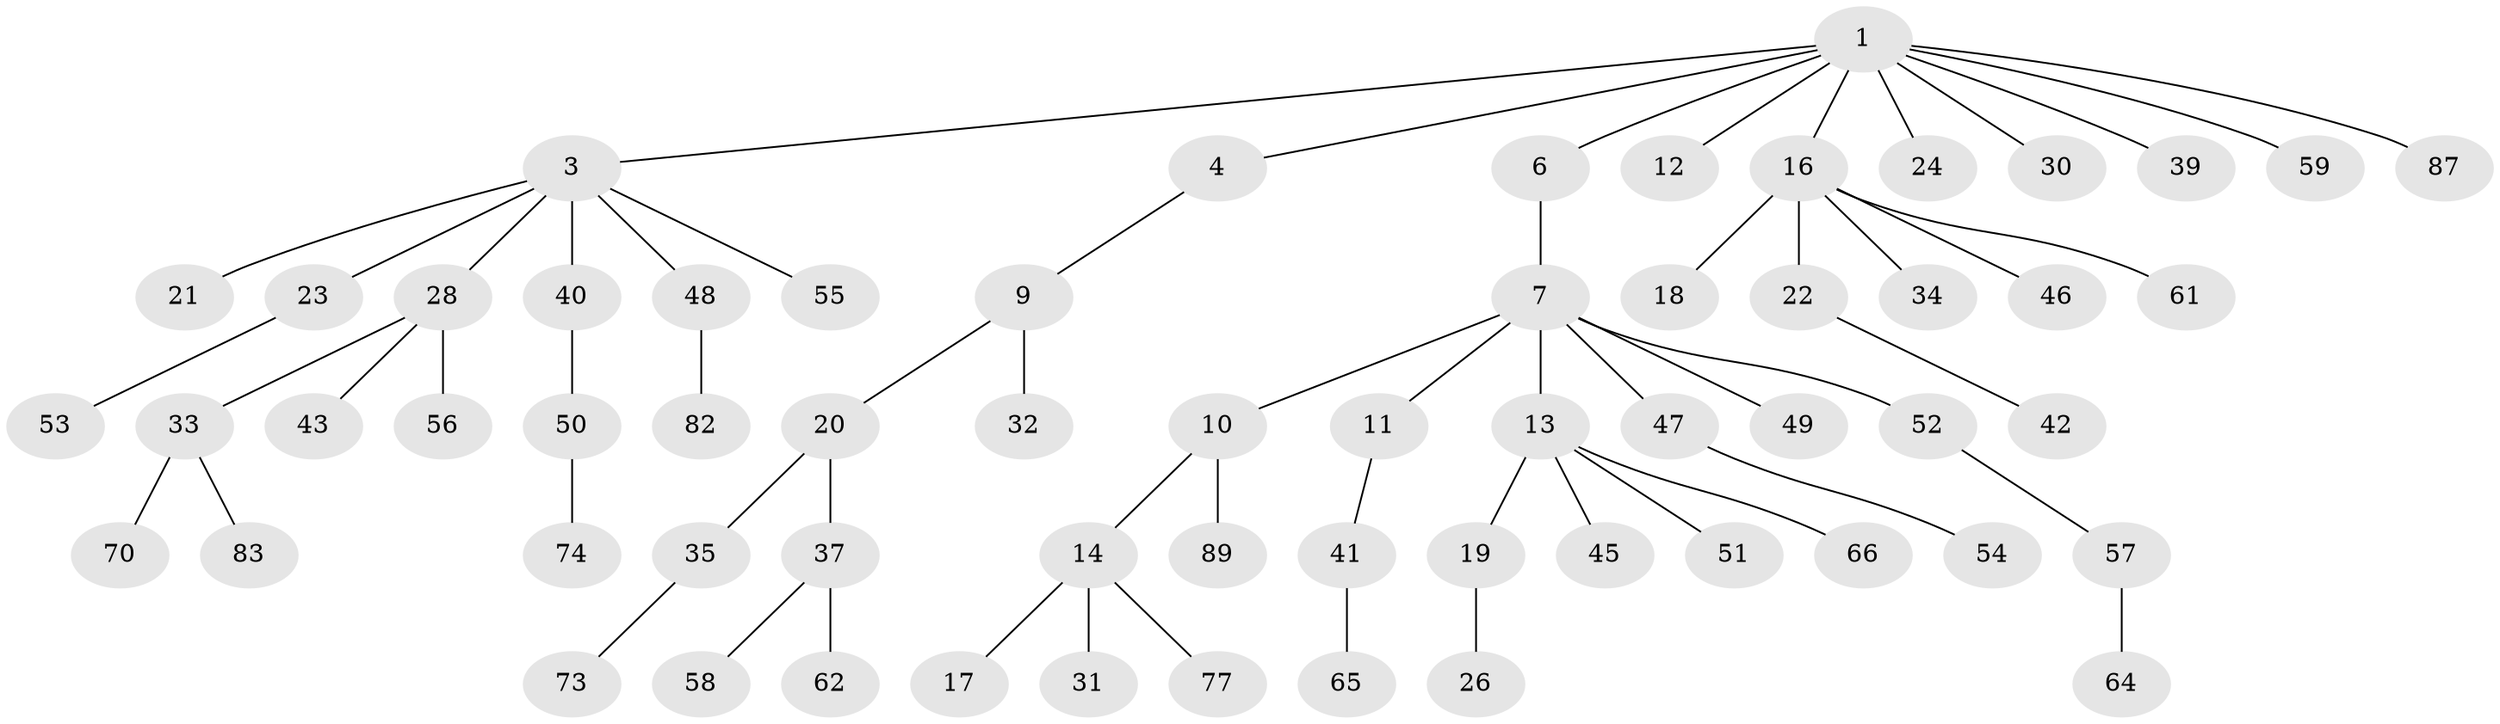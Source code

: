 // original degree distribution, {4: 0.0898876404494382, 8: 0.02247191011235955, 2: 0.2247191011235955, 6: 0.011235955056179775, 5: 0.02247191011235955, 3: 0.0898876404494382, 1: 0.5393258426966292}
// Generated by graph-tools (version 1.1) at 2025/19/03/04/25 18:19:09]
// undirected, 62 vertices, 61 edges
graph export_dot {
graph [start="1"]
  node [color=gray90,style=filled];
  1 [super="+2"];
  3 [super="+5+15"];
  4;
  6;
  7 [super="+8"];
  9;
  10 [super="+44"];
  11;
  12;
  13 [super="+27"];
  14;
  16 [super="+60+78+29"];
  17;
  18;
  19;
  20;
  21 [super="+25"];
  22 [super="+63+76"];
  23 [super="+38+84"];
  24 [super="+79+67"];
  26;
  28 [super="+72"];
  30 [super="+86+68"];
  31;
  32;
  33;
  34;
  35 [super="+36"];
  37;
  39;
  40;
  41;
  42;
  43;
  45;
  46;
  47;
  48;
  49;
  50;
  51 [super="+69"];
  52 [super="+81"];
  53;
  54;
  55;
  56;
  57;
  58;
  59 [super="+85"];
  61;
  62;
  64;
  65 [super="+71"];
  66;
  70 [super="+75"];
  73;
  74;
  77;
  82;
  83 [super="+88"];
  87;
  89;
  1 -- 6;
  1 -- 12;
  1 -- 30;
  1 -- 3;
  1 -- 4;
  1 -- 39;
  1 -- 16;
  1 -- 87;
  1 -- 24;
  1 -- 59;
  3 -- 48;
  3 -- 21;
  3 -- 55;
  3 -- 23;
  3 -- 40;
  3 -- 28;
  4 -- 9;
  6 -- 7;
  7 -- 11;
  7 -- 47;
  7 -- 49;
  7 -- 10;
  7 -- 52;
  7 -- 13;
  9 -- 20;
  9 -- 32;
  10 -- 14;
  10 -- 89;
  11 -- 41;
  13 -- 19;
  13 -- 45;
  13 -- 66;
  13 -- 51;
  14 -- 17;
  14 -- 31;
  14 -- 77;
  16 -- 18;
  16 -- 22;
  16 -- 46;
  16 -- 61;
  16 -- 34;
  19 -- 26;
  20 -- 35;
  20 -- 37;
  22 -- 42;
  23 -- 53;
  28 -- 33;
  28 -- 43;
  28 -- 56;
  33 -- 70;
  33 -- 83;
  35 -- 73;
  37 -- 58;
  37 -- 62;
  40 -- 50;
  41 -- 65;
  47 -- 54;
  48 -- 82;
  50 -- 74;
  52 -- 57;
  57 -- 64;
}
